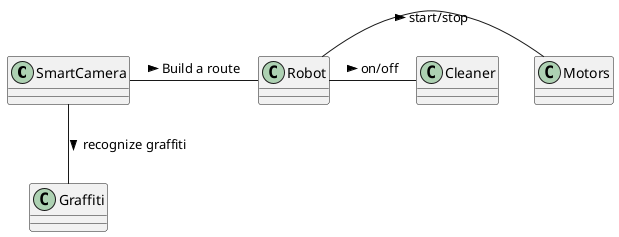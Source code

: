 @startuml

SmartCamera - Robot: Build a route >
SmartCamera -- Graffiti: recognize graffiti >
Robot - Motors: start/stop >
Robot - Cleaner: on/off >

@enduml
